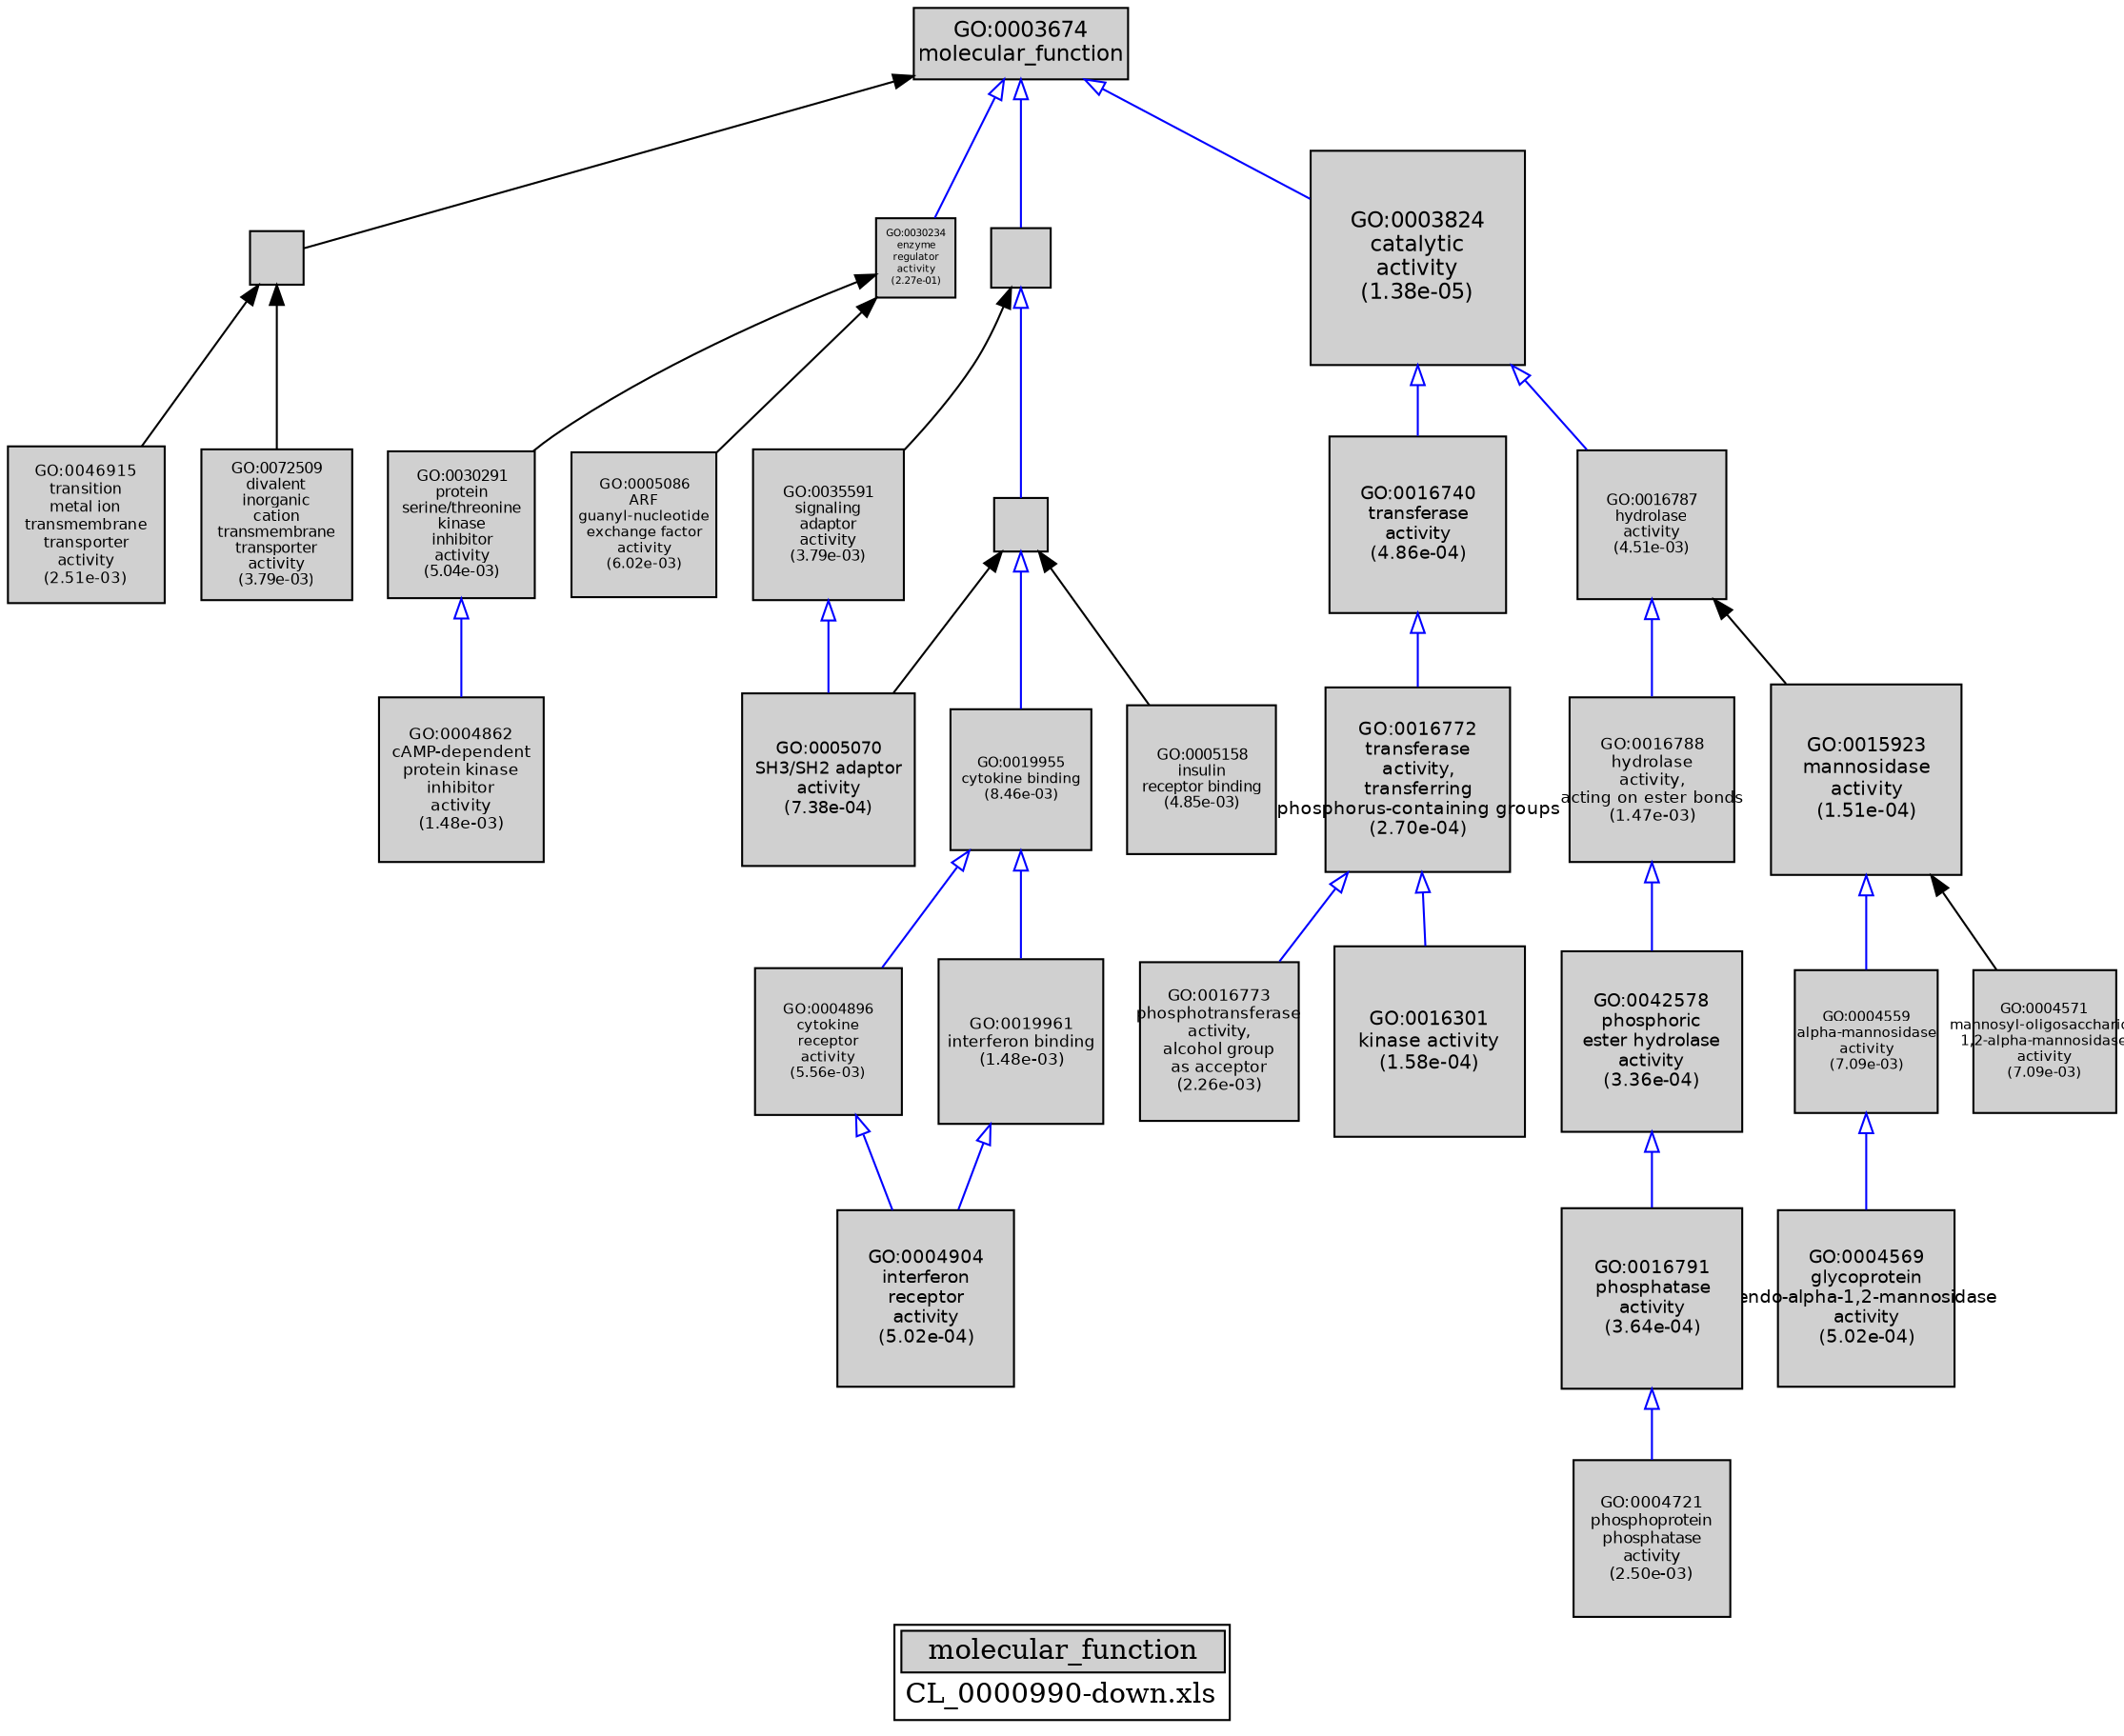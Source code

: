 digraph "molecular_function" {
graph [ bgcolor = "#FFFFFF", label = <<TABLE COLOR="black" BGCOLOR="white"><TR><TD COLSPAN="2" BGCOLOR="#D0D0D0"><FONT COLOR="black">molecular_function</FONT></TD></TR><TR><TD BORDER="0">CL_0000990-down.xls</TD></TR></TABLE>> ];
node [ fontname = "Helvetica" ];

subgraph "nodes" {

node [ style = "filled", fixedsize = "true", width = 1, shape = "box", fontsize = 9, fillcolor = "#D0D0D0", fontcolor = "black", color = "black" ];

"GO:0016773" [ URL = "#GO:0016773", label = <<TABLE BORDER="0"><TR><TD>GO:0016773<BR/>phosphotransferase<BR/>activity,<BR/>alcohol group<BR/>as acceptor<BR/>(2.26e-03)</TD></TR></TABLE>>, width = 1.10875496883, shape = "box", fontsize = 7.98303577558, height = 1.10875496883 ];
"GO:0004569" [ URL = "#GO:0004569", label = <<TABLE BORDER="0"><TR><TD>GO:0004569<BR/>glycoprotein<BR/>endo-alpha-1,2-mannosidase<BR/>activity<BR/>(5.02e-04)</TD></TR></TABLE>>, width = 1.2371636516, shape = "box", fontsize = 8.90757829149, height = 1.2371636516 ];
"GO:0019955" [ URL = "#GO:0019955", label = <<TABLE BORDER="0"><TR><TD>GO:0019955<BR/>cytokine binding<BR/>(8.46e-03)</TD></TR></TABLE>>, width = 0.982372925199, shape = "box", fontsize = 7.07308506143, height = 0.982372925199 ];
"GO:0004721" [ URL = "#GO:0004721", label = <<TABLE BORDER="0"><TR><TD>GO:0004721<BR/>phosphoprotein<BR/>phosphatase<BR/>activity<BR/>(2.50e-03)</TD></TR></TABLE>>, width = 1.0996475447, shape = "box", fontsize = 7.91746232185, height = 1.0996475447 ];
"GO:0008324" [ URL = "#GO:0008324", label = "", width = 0.375335845106, shape = "box", height = 0.375335845106 ];
"GO:0016788" [ URL = "#GO:0016788", label = <<TABLE BORDER="0"><TR><TD>GO:0016788<BR/>hydrolase<BR/>activity,<BR/>acting on ester bonds<BR/>(1.47e-03)</TD></TR></TABLE>>, width = 1.14711579226, shape = "box", fontsize = 8.2592337043, height = 1.14711579226 ];
"GO:0030234" [ URL = "#GO:0030234", label = <<TABLE BORDER="0"><TR><TD>GO:0030234<BR/>enzyme<BR/>regulator<BR/>activity<BR/>(2.27e-01)</TD></TR></TABLE>>, width = 0.553544351097, shape = "box", fontsize = 5.0, height = 0.553544351097 ];
"GO:0005488" [ URL = "#GO:0005488", label = "", width = 0.421112394048, shape = "box", height = 0.421112394048 ];
"GO:0016791" [ URL = "#GO:0016791", label = <<TABLE BORDER="0"><TR><TD>GO:0016791<BR/>phosphatase<BR/>activity<BR/>(3.64e-04)</TD></TR></TABLE>>, width = 1.26286046988, shape = "box", fontsize = 9.09259538313, height = 1.26286046988 ];
"GO:0004862" [ URL = "#GO:0004862", label = <<TABLE BORDER="0"><TR><TD>GO:0004862<BR/>cAMP-dependent<BR/>protein kinase<BR/>inhibitor<BR/>activity<BR/>(1.48e-03)</TD></TR></TABLE>>, width = 1.14616943617, shape = "box", fontsize = 8.25241994044, height = 1.14616943617 ];
"GO:0030291" [ URL = "#GO:0030291", label = <<TABLE BORDER="0"><TR><TD>GO:0030291<BR/>protein<BR/>serine/threonine<BR/>kinase<BR/>inhibitor<BR/>activity<BR/>(5.04e-03)</TD></TR></TABLE>>, width = 1.03382139979, shape = "box", fontsize = 7.44351407846, height = 1.03382139979 ];
"GO:0046915" [ URL = "#GO:0046915", label = <<TABLE BORDER="0"><TR><TD>GO:0046915<BR/>transition<BR/>metal ion<BR/>transmembrane<BR/>transporter<BR/>activity<BR/>(2.51e-03)</TD></TR></TABLE>>, width = 1.0990633755, shape = "box", fontsize = 7.91325630357, height = 1.0990633755 ];
"GO:0072509" [ URL = "#GO:0072509", label = <<TABLE BORDER="0"><TR><TD>GO:0072509<BR/>divalent<BR/>inorganic<BR/>cation<BR/>transmembrane<BR/>transporter<BR/>activity<BR/>(3.79e-03)</TD></TR></TABLE>>, width = 1.06106317563, shape = "box", fontsize = 7.63965486456, height = 1.06106317563 ];
"GO:0004559" [ URL = "#GO:0004559", label = <<TABLE BORDER="0"><TR><TD>GO:0004559<BR/>alpha-mannosidase<BR/>activity<BR/>(7.09e-03)</TD></TR></TABLE>>, width = 1.00028159663, shape = "box", fontsize = 7.2020274957, height = 1.00028159663 ];
"GO:0015923" [ URL = "#GO:0015923", label = <<TABLE BORDER="0"><TR><TD>GO:0015923<BR/>mannosidase<BR/>activity<BR/>(1.51e-04)</TD></TR></TABLE>>, width = 1.33054179857, shape = "box", fontsize = 9.57990094967, height = 1.33054179857 ];
"GO:0004571" [ URL = "#GO:0004571", label = <<TABLE BORDER="0"><TR><TD>GO:0004571<BR/>mannosyl-oligosaccharide<BR/>1,2-alpha-mannosidase<BR/>activity<BR/>(7.09e-03)</TD></TR></TABLE>>, width = 1.00028159663, shape = "box", fontsize = 7.2020274957, height = 1.00028159663 ];
"GO:0004896" [ URL = "#GO:0004896", label = <<TABLE BORDER="0"><TR><TD>GO:0004896<BR/>cytokine<BR/>receptor<BR/>activity<BR/>(5.56e-03)</TD></TR></TABLE>>, width = 1.02429654293, shape = "box", fontsize = 7.37493510907, height = 1.02429654293 ];
"GO:0004904" [ URL = "#GO:0004904", label = <<TABLE BORDER="0"><TR><TD>GO:0004904<BR/>interferon<BR/>receptor<BR/>activity<BR/>(5.02e-04)</TD></TR></TABLE>>, width = 1.2371636516, shape = "box", fontsize = 8.90757829149, height = 1.2371636516 ];
"GO:0019961" [ URL = "#GO:0019961", label = <<TABLE BORDER="0"><TR><TD>GO:0019961<BR/>interferon binding<BR/>(1.48e-03)</TD></TR></TABLE>>, width = 1.14616943617, shape = "box", fontsize = 8.25241994044, height = 1.14616943617 ];
"GO:0042578" [ URL = "#GO:0042578", label = <<TABLE BORDER="0"><TR><TD>GO:0042578<BR/>phosphoric<BR/>ester hydrolase<BR/>activity<BR/>(3.36e-04)</TD></TR></TABLE>>, width = 1.26910185872, shape = "box", fontsize = 9.13753338281, height = 1.26910185872 ];
"GO:0016301" [ URL = "#GO:0016301", label = <<TABLE BORDER="0"><TR><TD>GO:0016301<BR/>kinase activity<BR/>(1.58e-04)</TD></TR></TABLE>>, width = 1.3273900457, shape = "box", fontsize = 9.55720832904, height = 1.3273900457 ];
"GO:0005070" [ URL = "#GO:0005070", label = <<TABLE BORDER="0"><TR><TD>GO:0005070<BR/>SH3/SH2 adaptor<BR/>activity<BR/>(7.38e-04)</TD></TR></TABLE>>, width = 1.20555686672, shape = "box", fontsize = 8.68000944035, height = 1.20555686672 ];
"GO:0016740" [ URL = "#GO:0016740", label = <<TABLE BORDER="0"><TR><TD>GO:0016740<BR/>transferase<BR/>activity<BR/>(4.86e-04)</TD></TR></TABLE>>, width = 1.23965240776, shape = "box", fontsize = 8.92549733589, height = 1.23965240776 ];
"GO:0035591" [ URL = "#GO:0035591", label = <<TABLE BORDER="0"><TR><TD>GO:0035591<BR/>signaling<BR/>adaptor<BR/>activity<BR/>(3.79e-03)</TD></TR></TABLE>>, width = 1.06106317563, shape = "box", fontsize = 7.63965486456, height = 1.06106317563 ];
"GO:0016772" [ URL = "#GO:0016772", label = <<TABLE BORDER="0"><TR><TD>GO:0016772<BR/>transferase<BR/>activity,<BR/>transferring<BR/>phosphorus-containing groups<BR/>(2.70e-04)</TD></TR></TABLE>>, width = 1.28615265856, shape = "box", fontsize = 9.26029914162, height = 1.28615265856 ];
"GO:0016787" [ URL = "#GO:0016787", label = <<TABLE BORDER="0"><TR><TD>GO:0016787<BR/>hydrolase<BR/>activity<BR/>(4.51e-03)</TD></TR></TABLE>>, width = 1.04455871624, shape = "box", fontsize = 7.52082275696, height = 1.04455871624 ];
"GO:0003674" [ URL = "#GO:0003674", label = <<TABLE BORDER="0"><TR><TD>GO:0003674<BR/>molecular_function</TD></TR></TABLE>>, width = 1.5, shape = "box", fontsize = 10.8 ];
"GO:0005158" [ URL = "#GO:0005158", label = <<TABLE BORDER="0"><TR><TD>GO:0005158<BR/>insulin<BR/>receptor binding<BR/>(4.85e-03)</TD></TR></TABLE>>, width = 1.03758988615, shape = "box", fontsize = 7.47064718031, height = 1.03758988615 ];
"GO:0005086" [ URL = "#GO:0005086", label = <<TABLE BORDER="0"><TR><TD>GO:0005086<BR/>ARF<BR/>guanyl-nucleotide<BR/>exchange factor<BR/>activity<BR/>(6.02e-03)</TD></TR></TABLE>>, width = 1.01648705204, shape = "box", fontsize = 7.31870677466, height = 1.01648705204 ];
"GO:0005515" [ URL = "#GO:0005515", label = "", width = 0.369038316499, shape = "box", height = 0.369038316499 ];
"GO:0003824" [ URL = "#GO:0003824", label = <<TABLE BORDER="0"><TR><TD>GO:0003824<BR/>catalytic<BR/>activity<BR/>(1.38e-05)</TD></TR></TABLE>>, width = 1.5, shape = "box", fontsize = 10.8, height = 1.5 ];
}
subgraph "edges" {


edge [ dir = "back", weight = 1 ];
subgraph "regulates" {


edge [ color = "cyan", arrowtail = "none" ];
subgraph "positive" {


edge [ color = "green", arrowtail = "vee" ];
}
subgraph "negative" {


edge [ color = "red", arrowtail = "tee" ];
}
}
subgraph "part_of" {


edge [ color = "purple", arrowtail = "diamond", weight = 2.5 ];
}
subgraph "is_a" {


edge [ color = "blue", arrowtail = "empty", weight = 5.0 ];
"GO:0016788" -> "GO:0042578";
"GO:0042578" -> "GO:0016791";
"GO:0005515" -> "GO:0019955";
"GO:0016740" -> "GO:0016772";
"GO:0003674" -> "GO:0003824";
"GO:0003824" -> "GO:0016787";
"GO:0016772" -> "GO:0016773";
"GO:0019955" -> "GO:0004896";
"GO:0003824" -> "GO:0016740";
"GO:0035591" -> "GO:0005070";
"GO:0019955" -> "GO:0019961";
"GO:0015923" -> "GO:0004559";
"GO:0005488" -> "GO:0005515";
"GO:0016787" -> "GO:0016788";
"GO:0016772" -> "GO:0016301";
"GO:0004559" -> "GO:0004569";
"GO:0016791" -> "GO:0004721";
"GO:0003674" -> "GO:0005488";
"GO:0030291" -> "GO:0004862";
"GO:0019961" -> "GO:0004904";
"GO:0003674" -> "GO:0030234";
"GO:0004896" -> "GO:0004904";
}
"GO:0008324" -> "GO:0046915";
"GO:0015923" -> "GO:0004571";
"GO:0003674" -> "GO:0008324";
"GO:0030234" -> "GO:0030291";
"GO:0016787" -> "GO:0015923";
"GO:0005488" -> "GO:0035591";
"GO:0005515" -> "GO:0005158";
"GO:0005515" -> "GO:0005070";
"GO:0008324" -> "GO:0072509";
"GO:0030234" -> "GO:0005086";
}
}

